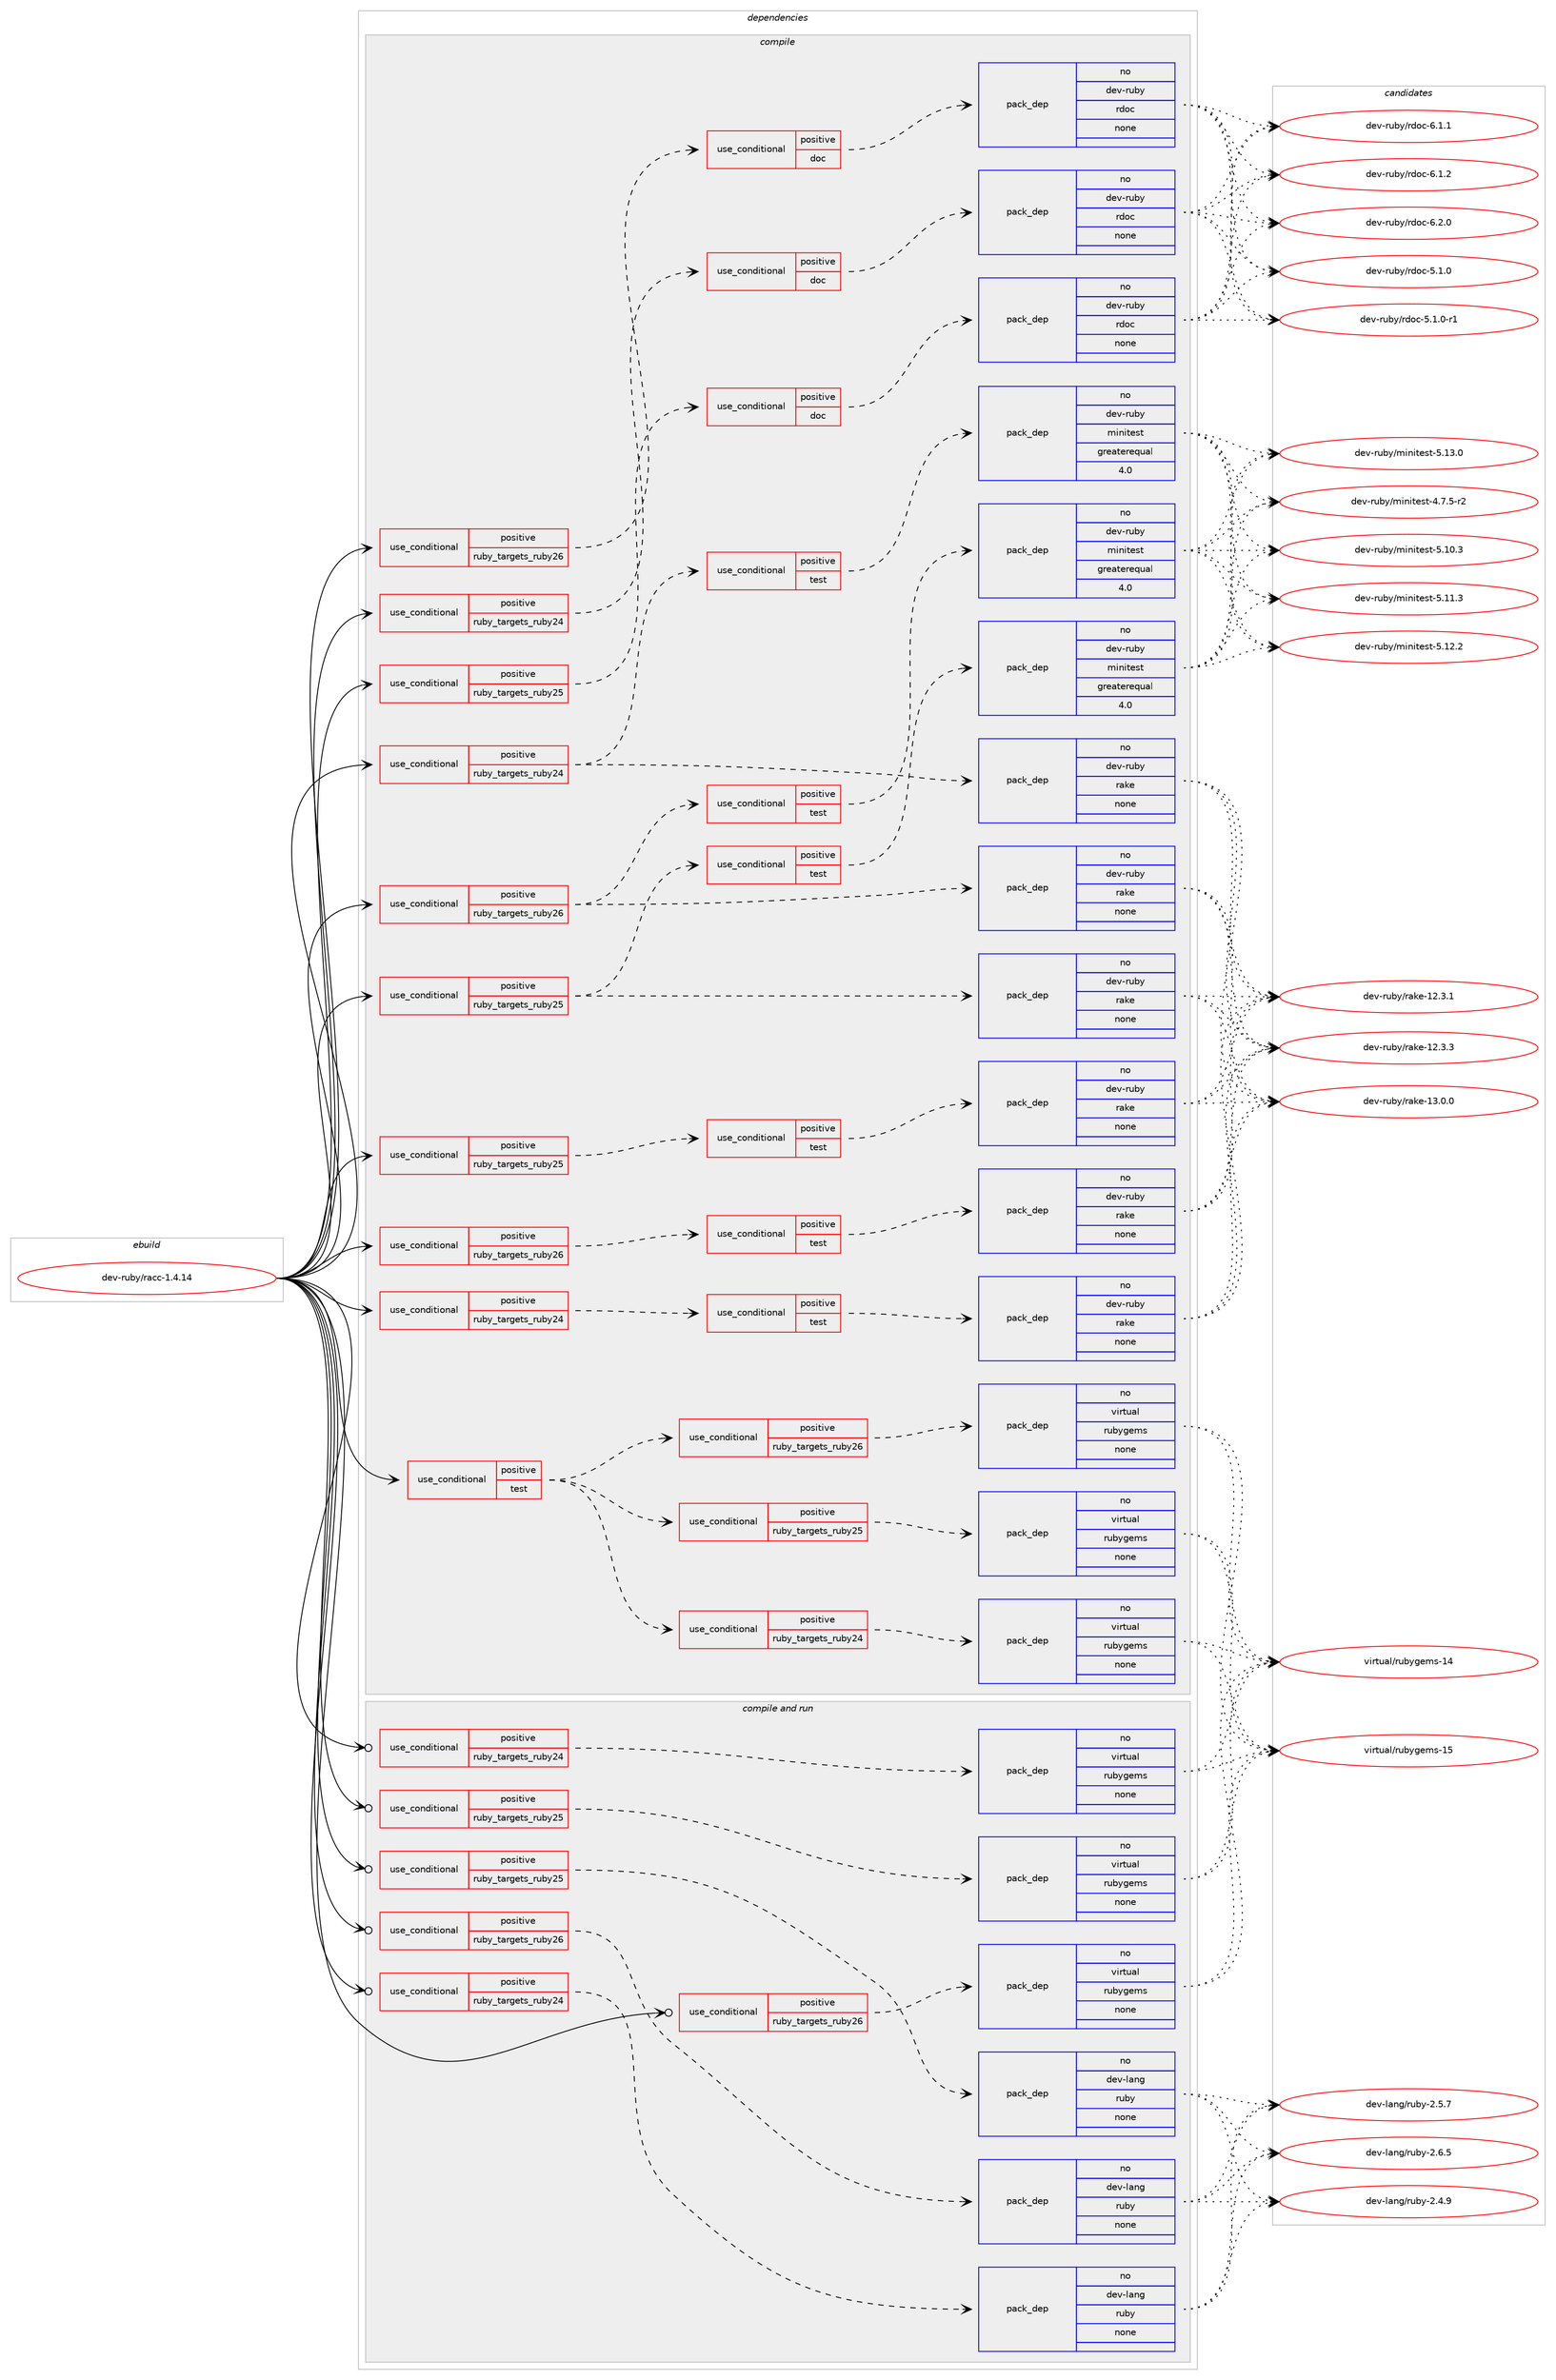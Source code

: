 digraph prolog {

# *************
# Graph options
# *************

newrank=true;
concentrate=true;
compound=true;
graph [rankdir=LR,fontname=Helvetica,fontsize=10,ranksep=1.5];#, ranksep=2.5, nodesep=0.2];
edge  [arrowhead=vee];
node  [fontname=Helvetica,fontsize=10];

# **********
# The ebuild
# **********

subgraph cluster_leftcol {
color=gray;
rank=same;
label=<<i>ebuild</i>>;
id [label="dev-ruby/racc-1.4.14", color=red, width=4, href="../dev-ruby/racc-1.4.14.svg"];
}

# ****************
# The dependencies
# ****************

subgraph cluster_midcol {
color=gray;
label=<<i>dependencies</i>>;
subgraph cluster_compile {
fillcolor="#eeeeee";
style=filled;
label=<<i>compile</i>>;
subgraph cond171132 {
dependency702061 [label=<<TABLE BORDER="0" CELLBORDER="1" CELLSPACING="0" CELLPADDING="4"><TR><TD ROWSPAN="3" CELLPADDING="10">use_conditional</TD></TR><TR><TD>positive</TD></TR><TR><TD>ruby_targets_ruby24</TD></TR></TABLE>>, shape=none, color=red];
subgraph cond171133 {
dependency702062 [label=<<TABLE BORDER="0" CELLBORDER="1" CELLSPACING="0" CELLPADDING="4"><TR><TD ROWSPAN="3" CELLPADDING="10">use_conditional</TD></TR><TR><TD>positive</TD></TR><TR><TD>doc</TD></TR></TABLE>>, shape=none, color=red];
subgraph pack518899 {
dependency702063 [label=<<TABLE BORDER="0" CELLBORDER="1" CELLSPACING="0" CELLPADDING="4" WIDTH="220"><TR><TD ROWSPAN="6" CELLPADDING="30">pack_dep</TD></TR><TR><TD WIDTH="110">no</TD></TR><TR><TD>dev-ruby</TD></TR><TR><TD>rdoc</TD></TR><TR><TD>none</TD></TR><TR><TD></TD></TR></TABLE>>, shape=none, color=blue];
}
dependency702062:e -> dependency702063:w [weight=20,style="dashed",arrowhead="vee"];
}
dependency702061:e -> dependency702062:w [weight=20,style="dashed",arrowhead="vee"];
}
id:e -> dependency702061:w [weight=20,style="solid",arrowhead="vee"];
subgraph cond171134 {
dependency702064 [label=<<TABLE BORDER="0" CELLBORDER="1" CELLSPACING="0" CELLPADDING="4"><TR><TD ROWSPAN="3" CELLPADDING="10">use_conditional</TD></TR><TR><TD>positive</TD></TR><TR><TD>ruby_targets_ruby24</TD></TR></TABLE>>, shape=none, color=red];
subgraph cond171135 {
dependency702065 [label=<<TABLE BORDER="0" CELLBORDER="1" CELLSPACING="0" CELLPADDING="4"><TR><TD ROWSPAN="3" CELLPADDING="10">use_conditional</TD></TR><TR><TD>positive</TD></TR><TR><TD>test</TD></TR></TABLE>>, shape=none, color=red];
subgraph pack518900 {
dependency702066 [label=<<TABLE BORDER="0" CELLBORDER="1" CELLSPACING="0" CELLPADDING="4" WIDTH="220"><TR><TD ROWSPAN="6" CELLPADDING="30">pack_dep</TD></TR><TR><TD WIDTH="110">no</TD></TR><TR><TD>dev-ruby</TD></TR><TR><TD>rake</TD></TR><TR><TD>none</TD></TR><TR><TD></TD></TR></TABLE>>, shape=none, color=blue];
}
dependency702065:e -> dependency702066:w [weight=20,style="dashed",arrowhead="vee"];
}
dependency702064:e -> dependency702065:w [weight=20,style="dashed",arrowhead="vee"];
}
id:e -> dependency702064:w [weight=20,style="solid",arrowhead="vee"];
subgraph cond171136 {
dependency702067 [label=<<TABLE BORDER="0" CELLBORDER="1" CELLSPACING="0" CELLPADDING="4"><TR><TD ROWSPAN="3" CELLPADDING="10">use_conditional</TD></TR><TR><TD>positive</TD></TR><TR><TD>ruby_targets_ruby24</TD></TR></TABLE>>, shape=none, color=red];
subgraph pack518901 {
dependency702068 [label=<<TABLE BORDER="0" CELLBORDER="1" CELLSPACING="0" CELLPADDING="4" WIDTH="220"><TR><TD ROWSPAN="6" CELLPADDING="30">pack_dep</TD></TR><TR><TD WIDTH="110">no</TD></TR><TR><TD>dev-ruby</TD></TR><TR><TD>rake</TD></TR><TR><TD>none</TD></TR><TR><TD></TD></TR></TABLE>>, shape=none, color=blue];
}
dependency702067:e -> dependency702068:w [weight=20,style="dashed",arrowhead="vee"];
subgraph cond171137 {
dependency702069 [label=<<TABLE BORDER="0" CELLBORDER="1" CELLSPACING="0" CELLPADDING="4"><TR><TD ROWSPAN="3" CELLPADDING="10">use_conditional</TD></TR><TR><TD>positive</TD></TR><TR><TD>test</TD></TR></TABLE>>, shape=none, color=red];
subgraph pack518902 {
dependency702070 [label=<<TABLE BORDER="0" CELLBORDER="1" CELLSPACING="0" CELLPADDING="4" WIDTH="220"><TR><TD ROWSPAN="6" CELLPADDING="30">pack_dep</TD></TR><TR><TD WIDTH="110">no</TD></TR><TR><TD>dev-ruby</TD></TR><TR><TD>minitest</TD></TR><TR><TD>greaterequal</TD></TR><TR><TD>4.0</TD></TR></TABLE>>, shape=none, color=blue];
}
dependency702069:e -> dependency702070:w [weight=20,style="dashed",arrowhead="vee"];
}
dependency702067:e -> dependency702069:w [weight=20,style="dashed",arrowhead="vee"];
}
id:e -> dependency702067:w [weight=20,style="solid",arrowhead="vee"];
subgraph cond171138 {
dependency702071 [label=<<TABLE BORDER="0" CELLBORDER="1" CELLSPACING="0" CELLPADDING="4"><TR><TD ROWSPAN="3" CELLPADDING="10">use_conditional</TD></TR><TR><TD>positive</TD></TR><TR><TD>ruby_targets_ruby25</TD></TR></TABLE>>, shape=none, color=red];
subgraph cond171139 {
dependency702072 [label=<<TABLE BORDER="0" CELLBORDER="1" CELLSPACING="0" CELLPADDING="4"><TR><TD ROWSPAN="3" CELLPADDING="10">use_conditional</TD></TR><TR><TD>positive</TD></TR><TR><TD>doc</TD></TR></TABLE>>, shape=none, color=red];
subgraph pack518903 {
dependency702073 [label=<<TABLE BORDER="0" CELLBORDER="1" CELLSPACING="0" CELLPADDING="4" WIDTH="220"><TR><TD ROWSPAN="6" CELLPADDING="30">pack_dep</TD></TR><TR><TD WIDTH="110">no</TD></TR><TR><TD>dev-ruby</TD></TR><TR><TD>rdoc</TD></TR><TR><TD>none</TD></TR><TR><TD></TD></TR></TABLE>>, shape=none, color=blue];
}
dependency702072:e -> dependency702073:w [weight=20,style="dashed",arrowhead="vee"];
}
dependency702071:e -> dependency702072:w [weight=20,style="dashed",arrowhead="vee"];
}
id:e -> dependency702071:w [weight=20,style="solid",arrowhead="vee"];
subgraph cond171140 {
dependency702074 [label=<<TABLE BORDER="0" CELLBORDER="1" CELLSPACING="0" CELLPADDING="4"><TR><TD ROWSPAN="3" CELLPADDING="10">use_conditional</TD></TR><TR><TD>positive</TD></TR><TR><TD>ruby_targets_ruby25</TD></TR></TABLE>>, shape=none, color=red];
subgraph cond171141 {
dependency702075 [label=<<TABLE BORDER="0" CELLBORDER="1" CELLSPACING="0" CELLPADDING="4"><TR><TD ROWSPAN="3" CELLPADDING="10">use_conditional</TD></TR><TR><TD>positive</TD></TR><TR><TD>test</TD></TR></TABLE>>, shape=none, color=red];
subgraph pack518904 {
dependency702076 [label=<<TABLE BORDER="0" CELLBORDER="1" CELLSPACING="0" CELLPADDING="4" WIDTH="220"><TR><TD ROWSPAN="6" CELLPADDING="30">pack_dep</TD></TR><TR><TD WIDTH="110">no</TD></TR><TR><TD>dev-ruby</TD></TR><TR><TD>rake</TD></TR><TR><TD>none</TD></TR><TR><TD></TD></TR></TABLE>>, shape=none, color=blue];
}
dependency702075:e -> dependency702076:w [weight=20,style="dashed",arrowhead="vee"];
}
dependency702074:e -> dependency702075:w [weight=20,style="dashed",arrowhead="vee"];
}
id:e -> dependency702074:w [weight=20,style="solid",arrowhead="vee"];
subgraph cond171142 {
dependency702077 [label=<<TABLE BORDER="0" CELLBORDER="1" CELLSPACING="0" CELLPADDING="4"><TR><TD ROWSPAN="3" CELLPADDING="10">use_conditional</TD></TR><TR><TD>positive</TD></TR><TR><TD>ruby_targets_ruby25</TD></TR></TABLE>>, shape=none, color=red];
subgraph pack518905 {
dependency702078 [label=<<TABLE BORDER="0" CELLBORDER="1" CELLSPACING="0" CELLPADDING="4" WIDTH="220"><TR><TD ROWSPAN="6" CELLPADDING="30">pack_dep</TD></TR><TR><TD WIDTH="110">no</TD></TR><TR><TD>dev-ruby</TD></TR><TR><TD>rake</TD></TR><TR><TD>none</TD></TR><TR><TD></TD></TR></TABLE>>, shape=none, color=blue];
}
dependency702077:e -> dependency702078:w [weight=20,style="dashed",arrowhead="vee"];
subgraph cond171143 {
dependency702079 [label=<<TABLE BORDER="0" CELLBORDER="1" CELLSPACING="0" CELLPADDING="4"><TR><TD ROWSPAN="3" CELLPADDING="10">use_conditional</TD></TR><TR><TD>positive</TD></TR><TR><TD>test</TD></TR></TABLE>>, shape=none, color=red];
subgraph pack518906 {
dependency702080 [label=<<TABLE BORDER="0" CELLBORDER="1" CELLSPACING="0" CELLPADDING="4" WIDTH="220"><TR><TD ROWSPAN="6" CELLPADDING="30">pack_dep</TD></TR><TR><TD WIDTH="110">no</TD></TR><TR><TD>dev-ruby</TD></TR><TR><TD>minitest</TD></TR><TR><TD>greaterequal</TD></TR><TR><TD>4.0</TD></TR></TABLE>>, shape=none, color=blue];
}
dependency702079:e -> dependency702080:w [weight=20,style="dashed",arrowhead="vee"];
}
dependency702077:e -> dependency702079:w [weight=20,style="dashed",arrowhead="vee"];
}
id:e -> dependency702077:w [weight=20,style="solid",arrowhead="vee"];
subgraph cond171144 {
dependency702081 [label=<<TABLE BORDER="0" CELLBORDER="1" CELLSPACING="0" CELLPADDING="4"><TR><TD ROWSPAN="3" CELLPADDING="10">use_conditional</TD></TR><TR><TD>positive</TD></TR><TR><TD>ruby_targets_ruby26</TD></TR></TABLE>>, shape=none, color=red];
subgraph cond171145 {
dependency702082 [label=<<TABLE BORDER="0" CELLBORDER="1" CELLSPACING="0" CELLPADDING="4"><TR><TD ROWSPAN="3" CELLPADDING="10">use_conditional</TD></TR><TR><TD>positive</TD></TR><TR><TD>doc</TD></TR></TABLE>>, shape=none, color=red];
subgraph pack518907 {
dependency702083 [label=<<TABLE BORDER="0" CELLBORDER="1" CELLSPACING="0" CELLPADDING="4" WIDTH="220"><TR><TD ROWSPAN="6" CELLPADDING="30">pack_dep</TD></TR><TR><TD WIDTH="110">no</TD></TR><TR><TD>dev-ruby</TD></TR><TR><TD>rdoc</TD></TR><TR><TD>none</TD></TR><TR><TD></TD></TR></TABLE>>, shape=none, color=blue];
}
dependency702082:e -> dependency702083:w [weight=20,style="dashed",arrowhead="vee"];
}
dependency702081:e -> dependency702082:w [weight=20,style="dashed",arrowhead="vee"];
}
id:e -> dependency702081:w [weight=20,style="solid",arrowhead="vee"];
subgraph cond171146 {
dependency702084 [label=<<TABLE BORDER="0" CELLBORDER="1" CELLSPACING="0" CELLPADDING="4"><TR><TD ROWSPAN="3" CELLPADDING="10">use_conditional</TD></TR><TR><TD>positive</TD></TR><TR><TD>ruby_targets_ruby26</TD></TR></TABLE>>, shape=none, color=red];
subgraph cond171147 {
dependency702085 [label=<<TABLE BORDER="0" CELLBORDER="1" CELLSPACING="0" CELLPADDING="4"><TR><TD ROWSPAN="3" CELLPADDING="10">use_conditional</TD></TR><TR><TD>positive</TD></TR><TR><TD>test</TD></TR></TABLE>>, shape=none, color=red];
subgraph pack518908 {
dependency702086 [label=<<TABLE BORDER="0" CELLBORDER="1" CELLSPACING="0" CELLPADDING="4" WIDTH="220"><TR><TD ROWSPAN="6" CELLPADDING="30">pack_dep</TD></TR><TR><TD WIDTH="110">no</TD></TR><TR><TD>dev-ruby</TD></TR><TR><TD>rake</TD></TR><TR><TD>none</TD></TR><TR><TD></TD></TR></TABLE>>, shape=none, color=blue];
}
dependency702085:e -> dependency702086:w [weight=20,style="dashed",arrowhead="vee"];
}
dependency702084:e -> dependency702085:w [weight=20,style="dashed",arrowhead="vee"];
}
id:e -> dependency702084:w [weight=20,style="solid",arrowhead="vee"];
subgraph cond171148 {
dependency702087 [label=<<TABLE BORDER="0" CELLBORDER="1" CELLSPACING="0" CELLPADDING="4"><TR><TD ROWSPAN="3" CELLPADDING="10">use_conditional</TD></TR><TR><TD>positive</TD></TR><TR><TD>ruby_targets_ruby26</TD></TR></TABLE>>, shape=none, color=red];
subgraph pack518909 {
dependency702088 [label=<<TABLE BORDER="0" CELLBORDER="1" CELLSPACING="0" CELLPADDING="4" WIDTH="220"><TR><TD ROWSPAN="6" CELLPADDING="30">pack_dep</TD></TR><TR><TD WIDTH="110">no</TD></TR><TR><TD>dev-ruby</TD></TR><TR><TD>rake</TD></TR><TR><TD>none</TD></TR><TR><TD></TD></TR></TABLE>>, shape=none, color=blue];
}
dependency702087:e -> dependency702088:w [weight=20,style="dashed",arrowhead="vee"];
subgraph cond171149 {
dependency702089 [label=<<TABLE BORDER="0" CELLBORDER="1" CELLSPACING="0" CELLPADDING="4"><TR><TD ROWSPAN="3" CELLPADDING="10">use_conditional</TD></TR><TR><TD>positive</TD></TR><TR><TD>test</TD></TR></TABLE>>, shape=none, color=red];
subgraph pack518910 {
dependency702090 [label=<<TABLE BORDER="0" CELLBORDER="1" CELLSPACING="0" CELLPADDING="4" WIDTH="220"><TR><TD ROWSPAN="6" CELLPADDING="30">pack_dep</TD></TR><TR><TD WIDTH="110">no</TD></TR><TR><TD>dev-ruby</TD></TR><TR><TD>minitest</TD></TR><TR><TD>greaterequal</TD></TR><TR><TD>4.0</TD></TR></TABLE>>, shape=none, color=blue];
}
dependency702089:e -> dependency702090:w [weight=20,style="dashed",arrowhead="vee"];
}
dependency702087:e -> dependency702089:w [weight=20,style="dashed",arrowhead="vee"];
}
id:e -> dependency702087:w [weight=20,style="solid",arrowhead="vee"];
subgraph cond171150 {
dependency702091 [label=<<TABLE BORDER="0" CELLBORDER="1" CELLSPACING="0" CELLPADDING="4"><TR><TD ROWSPAN="3" CELLPADDING="10">use_conditional</TD></TR><TR><TD>positive</TD></TR><TR><TD>test</TD></TR></TABLE>>, shape=none, color=red];
subgraph cond171151 {
dependency702092 [label=<<TABLE BORDER="0" CELLBORDER="1" CELLSPACING="0" CELLPADDING="4"><TR><TD ROWSPAN="3" CELLPADDING="10">use_conditional</TD></TR><TR><TD>positive</TD></TR><TR><TD>ruby_targets_ruby24</TD></TR></TABLE>>, shape=none, color=red];
subgraph pack518911 {
dependency702093 [label=<<TABLE BORDER="0" CELLBORDER="1" CELLSPACING="0" CELLPADDING="4" WIDTH="220"><TR><TD ROWSPAN="6" CELLPADDING="30">pack_dep</TD></TR><TR><TD WIDTH="110">no</TD></TR><TR><TD>virtual</TD></TR><TR><TD>rubygems</TD></TR><TR><TD>none</TD></TR><TR><TD></TD></TR></TABLE>>, shape=none, color=blue];
}
dependency702092:e -> dependency702093:w [weight=20,style="dashed",arrowhead="vee"];
}
dependency702091:e -> dependency702092:w [weight=20,style="dashed",arrowhead="vee"];
subgraph cond171152 {
dependency702094 [label=<<TABLE BORDER="0" CELLBORDER="1" CELLSPACING="0" CELLPADDING="4"><TR><TD ROWSPAN="3" CELLPADDING="10">use_conditional</TD></TR><TR><TD>positive</TD></TR><TR><TD>ruby_targets_ruby25</TD></TR></TABLE>>, shape=none, color=red];
subgraph pack518912 {
dependency702095 [label=<<TABLE BORDER="0" CELLBORDER="1" CELLSPACING="0" CELLPADDING="4" WIDTH="220"><TR><TD ROWSPAN="6" CELLPADDING="30">pack_dep</TD></TR><TR><TD WIDTH="110">no</TD></TR><TR><TD>virtual</TD></TR><TR><TD>rubygems</TD></TR><TR><TD>none</TD></TR><TR><TD></TD></TR></TABLE>>, shape=none, color=blue];
}
dependency702094:e -> dependency702095:w [weight=20,style="dashed",arrowhead="vee"];
}
dependency702091:e -> dependency702094:w [weight=20,style="dashed",arrowhead="vee"];
subgraph cond171153 {
dependency702096 [label=<<TABLE BORDER="0" CELLBORDER="1" CELLSPACING="0" CELLPADDING="4"><TR><TD ROWSPAN="3" CELLPADDING="10">use_conditional</TD></TR><TR><TD>positive</TD></TR><TR><TD>ruby_targets_ruby26</TD></TR></TABLE>>, shape=none, color=red];
subgraph pack518913 {
dependency702097 [label=<<TABLE BORDER="0" CELLBORDER="1" CELLSPACING="0" CELLPADDING="4" WIDTH="220"><TR><TD ROWSPAN="6" CELLPADDING="30">pack_dep</TD></TR><TR><TD WIDTH="110">no</TD></TR><TR><TD>virtual</TD></TR><TR><TD>rubygems</TD></TR><TR><TD>none</TD></TR><TR><TD></TD></TR></TABLE>>, shape=none, color=blue];
}
dependency702096:e -> dependency702097:w [weight=20,style="dashed",arrowhead="vee"];
}
dependency702091:e -> dependency702096:w [weight=20,style="dashed",arrowhead="vee"];
}
id:e -> dependency702091:w [weight=20,style="solid",arrowhead="vee"];
}
subgraph cluster_compileandrun {
fillcolor="#eeeeee";
style=filled;
label=<<i>compile and run</i>>;
subgraph cond171154 {
dependency702098 [label=<<TABLE BORDER="0" CELLBORDER="1" CELLSPACING="0" CELLPADDING="4"><TR><TD ROWSPAN="3" CELLPADDING="10">use_conditional</TD></TR><TR><TD>positive</TD></TR><TR><TD>ruby_targets_ruby24</TD></TR></TABLE>>, shape=none, color=red];
subgraph pack518914 {
dependency702099 [label=<<TABLE BORDER="0" CELLBORDER="1" CELLSPACING="0" CELLPADDING="4" WIDTH="220"><TR><TD ROWSPAN="6" CELLPADDING="30">pack_dep</TD></TR><TR><TD WIDTH="110">no</TD></TR><TR><TD>dev-lang</TD></TR><TR><TD>ruby</TD></TR><TR><TD>none</TD></TR><TR><TD></TD></TR></TABLE>>, shape=none, color=blue];
}
dependency702098:e -> dependency702099:w [weight=20,style="dashed",arrowhead="vee"];
}
id:e -> dependency702098:w [weight=20,style="solid",arrowhead="odotvee"];
subgraph cond171155 {
dependency702100 [label=<<TABLE BORDER="0" CELLBORDER="1" CELLSPACING="0" CELLPADDING="4"><TR><TD ROWSPAN="3" CELLPADDING="10">use_conditional</TD></TR><TR><TD>positive</TD></TR><TR><TD>ruby_targets_ruby24</TD></TR></TABLE>>, shape=none, color=red];
subgraph pack518915 {
dependency702101 [label=<<TABLE BORDER="0" CELLBORDER="1" CELLSPACING="0" CELLPADDING="4" WIDTH="220"><TR><TD ROWSPAN="6" CELLPADDING="30">pack_dep</TD></TR><TR><TD WIDTH="110">no</TD></TR><TR><TD>virtual</TD></TR><TR><TD>rubygems</TD></TR><TR><TD>none</TD></TR><TR><TD></TD></TR></TABLE>>, shape=none, color=blue];
}
dependency702100:e -> dependency702101:w [weight=20,style="dashed",arrowhead="vee"];
}
id:e -> dependency702100:w [weight=20,style="solid",arrowhead="odotvee"];
subgraph cond171156 {
dependency702102 [label=<<TABLE BORDER="0" CELLBORDER="1" CELLSPACING="0" CELLPADDING="4"><TR><TD ROWSPAN="3" CELLPADDING="10">use_conditional</TD></TR><TR><TD>positive</TD></TR><TR><TD>ruby_targets_ruby25</TD></TR></TABLE>>, shape=none, color=red];
subgraph pack518916 {
dependency702103 [label=<<TABLE BORDER="0" CELLBORDER="1" CELLSPACING="0" CELLPADDING="4" WIDTH="220"><TR><TD ROWSPAN="6" CELLPADDING="30">pack_dep</TD></TR><TR><TD WIDTH="110">no</TD></TR><TR><TD>dev-lang</TD></TR><TR><TD>ruby</TD></TR><TR><TD>none</TD></TR><TR><TD></TD></TR></TABLE>>, shape=none, color=blue];
}
dependency702102:e -> dependency702103:w [weight=20,style="dashed",arrowhead="vee"];
}
id:e -> dependency702102:w [weight=20,style="solid",arrowhead="odotvee"];
subgraph cond171157 {
dependency702104 [label=<<TABLE BORDER="0" CELLBORDER="1" CELLSPACING="0" CELLPADDING="4"><TR><TD ROWSPAN="3" CELLPADDING="10">use_conditional</TD></TR><TR><TD>positive</TD></TR><TR><TD>ruby_targets_ruby25</TD></TR></TABLE>>, shape=none, color=red];
subgraph pack518917 {
dependency702105 [label=<<TABLE BORDER="0" CELLBORDER="1" CELLSPACING="0" CELLPADDING="4" WIDTH="220"><TR><TD ROWSPAN="6" CELLPADDING="30">pack_dep</TD></TR><TR><TD WIDTH="110">no</TD></TR><TR><TD>virtual</TD></TR><TR><TD>rubygems</TD></TR><TR><TD>none</TD></TR><TR><TD></TD></TR></TABLE>>, shape=none, color=blue];
}
dependency702104:e -> dependency702105:w [weight=20,style="dashed",arrowhead="vee"];
}
id:e -> dependency702104:w [weight=20,style="solid",arrowhead="odotvee"];
subgraph cond171158 {
dependency702106 [label=<<TABLE BORDER="0" CELLBORDER="1" CELLSPACING="0" CELLPADDING="4"><TR><TD ROWSPAN="3" CELLPADDING="10">use_conditional</TD></TR><TR><TD>positive</TD></TR><TR><TD>ruby_targets_ruby26</TD></TR></TABLE>>, shape=none, color=red];
subgraph pack518918 {
dependency702107 [label=<<TABLE BORDER="0" CELLBORDER="1" CELLSPACING="0" CELLPADDING="4" WIDTH="220"><TR><TD ROWSPAN="6" CELLPADDING="30">pack_dep</TD></TR><TR><TD WIDTH="110">no</TD></TR><TR><TD>dev-lang</TD></TR><TR><TD>ruby</TD></TR><TR><TD>none</TD></TR><TR><TD></TD></TR></TABLE>>, shape=none, color=blue];
}
dependency702106:e -> dependency702107:w [weight=20,style="dashed",arrowhead="vee"];
}
id:e -> dependency702106:w [weight=20,style="solid",arrowhead="odotvee"];
subgraph cond171159 {
dependency702108 [label=<<TABLE BORDER="0" CELLBORDER="1" CELLSPACING="0" CELLPADDING="4"><TR><TD ROWSPAN="3" CELLPADDING="10">use_conditional</TD></TR><TR><TD>positive</TD></TR><TR><TD>ruby_targets_ruby26</TD></TR></TABLE>>, shape=none, color=red];
subgraph pack518919 {
dependency702109 [label=<<TABLE BORDER="0" CELLBORDER="1" CELLSPACING="0" CELLPADDING="4" WIDTH="220"><TR><TD ROWSPAN="6" CELLPADDING="30">pack_dep</TD></TR><TR><TD WIDTH="110">no</TD></TR><TR><TD>virtual</TD></TR><TR><TD>rubygems</TD></TR><TR><TD>none</TD></TR><TR><TD></TD></TR></TABLE>>, shape=none, color=blue];
}
dependency702108:e -> dependency702109:w [weight=20,style="dashed",arrowhead="vee"];
}
id:e -> dependency702108:w [weight=20,style="solid",arrowhead="odotvee"];
}
subgraph cluster_run {
fillcolor="#eeeeee";
style=filled;
label=<<i>run</i>>;
}
}

# **************
# The candidates
# **************

subgraph cluster_choices {
rank=same;
color=gray;
label=<<i>candidates</i>>;

subgraph choice518899 {
color=black;
nodesep=1;
choice10010111845114117981214711410011199455346494648 [label="dev-ruby/rdoc-5.1.0", color=red, width=4,href="../dev-ruby/rdoc-5.1.0.svg"];
choice100101118451141179812147114100111994553464946484511449 [label="dev-ruby/rdoc-5.1.0-r1", color=red, width=4,href="../dev-ruby/rdoc-5.1.0-r1.svg"];
choice10010111845114117981214711410011199455446494649 [label="dev-ruby/rdoc-6.1.1", color=red, width=4,href="../dev-ruby/rdoc-6.1.1.svg"];
choice10010111845114117981214711410011199455446494650 [label="dev-ruby/rdoc-6.1.2", color=red, width=4,href="../dev-ruby/rdoc-6.1.2.svg"];
choice10010111845114117981214711410011199455446504648 [label="dev-ruby/rdoc-6.2.0", color=red, width=4,href="../dev-ruby/rdoc-6.2.0.svg"];
dependency702063:e -> choice10010111845114117981214711410011199455346494648:w [style=dotted,weight="100"];
dependency702063:e -> choice100101118451141179812147114100111994553464946484511449:w [style=dotted,weight="100"];
dependency702063:e -> choice10010111845114117981214711410011199455446494649:w [style=dotted,weight="100"];
dependency702063:e -> choice10010111845114117981214711410011199455446494650:w [style=dotted,weight="100"];
dependency702063:e -> choice10010111845114117981214711410011199455446504648:w [style=dotted,weight="100"];
}
subgraph choice518900 {
color=black;
nodesep=1;
choice1001011184511411798121471149710710145495046514649 [label="dev-ruby/rake-12.3.1", color=red, width=4,href="../dev-ruby/rake-12.3.1.svg"];
choice1001011184511411798121471149710710145495046514651 [label="dev-ruby/rake-12.3.3", color=red, width=4,href="../dev-ruby/rake-12.3.3.svg"];
choice1001011184511411798121471149710710145495146484648 [label="dev-ruby/rake-13.0.0", color=red, width=4,href="../dev-ruby/rake-13.0.0.svg"];
dependency702066:e -> choice1001011184511411798121471149710710145495046514649:w [style=dotted,weight="100"];
dependency702066:e -> choice1001011184511411798121471149710710145495046514651:w [style=dotted,weight="100"];
dependency702066:e -> choice1001011184511411798121471149710710145495146484648:w [style=dotted,weight="100"];
}
subgraph choice518901 {
color=black;
nodesep=1;
choice1001011184511411798121471149710710145495046514649 [label="dev-ruby/rake-12.3.1", color=red, width=4,href="../dev-ruby/rake-12.3.1.svg"];
choice1001011184511411798121471149710710145495046514651 [label="dev-ruby/rake-12.3.3", color=red, width=4,href="../dev-ruby/rake-12.3.3.svg"];
choice1001011184511411798121471149710710145495146484648 [label="dev-ruby/rake-13.0.0", color=red, width=4,href="../dev-ruby/rake-13.0.0.svg"];
dependency702068:e -> choice1001011184511411798121471149710710145495046514649:w [style=dotted,weight="100"];
dependency702068:e -> choice1001011184511411798121471149710710145495046514651:w [style=dotted,weight="100"];
dependency702068:e -> choice1001011184511411798121471149710710145495146484648:w [style=dotted,weight="100"];
}
subgraph choice518902 {
color=black;
nodesep=1;
choice1001011184511411798121471091051101051161011151164552465546534511450 [label="dev-ruby/minitest-4.7.5-r2", color=red, width=4,href="../dev-ruby/minitest-4.7.5-r2.svg"];
choice10010111845114117981214710910511010511610111511645534649484651 [label="dev-ruby/minitest-5.10.3", color=red, width=4,href="../dev-ruby/minitest-5.10.3.svg"];
choice10010111845114117981214710910511010511610111511645534649494651 [label="dev-ruby/minitest-5.11.3", color=red, width=4,href="../dev-ruby/minitest-5.11.3.svg"];
choice10010111845114117981214710910511010511610111511645534649504650 [label="dev-ruby/minitest-5.12.2", color=red, width=4,href="../dev-ruby/minitest-5.12.2.svg"];
choice10010111845114117981214710910511010511610111511645534649514648 [label="dev-ruby/minitest-5.13.0", color=red, width=4,href="../dev-ruby/minitest-5.13.0.svg"];
dependency702070:e -> choice1001011184511411798121471091051101051161011151164552465546534511450:w [style=dotted,weight="100"];
dependency702070:e -> choice10010111845114117981214710910511010511610111511645534649484651:w [style=dotted,weight="100"];
dependency702070:e -> choice10010111845114117981214710910511010511610111511645534649494651:w [style=dotted,weight="100"];
dependency702070:e -> choice10010111845114117981214710910511010511610111511645534649504650:w [style=dotted,weight="100"];
dependency702070:e -> choice10010111845114117981214710910511010511610111511645534649514648:w [style=dotted,weight="100"];
}
subgraph choice518903 {
color=black;
nodesep=1;
choice10010111845114117981214711410011199455346494648 [label="dev-ruby/rdoc-5.1.0", color=red, width=4,href="../dev-ruby/rdoc-5.1.0.svg"];
choice100101118451141179812147114100111994553464946484511449 [label="dev-ruby/rdoc-5.1.0-r1", color=red, width=4,href="../dev-ruby/rdoc-5.1.0-r1.svg"];
choice10010111845114117981214711410011199455446494649 [label="dev-ruby/rdoc-6.1.1", color=red, width=4,href="../dev-ruby/rdoc-6.1.1.svg"];
choice10010111845114117981214711410011199455446494650 [label="dev-ruby/rdoc-6.1.2", color=red, width=4,href="../dev-ruby/rdoc-6.1.2.svg"];
choice10010111845114117981214711410011199455446504648 [label="dev-ruby/rdoc-6.2.0", color=red, width=4,href="../dev-ruby/rdoc-6.2.0.svg"];
dependency702073:e -> choice10010111845114117981214711410011199455346494648:w [style=dotted,weight="100"];
dependency702073:e -> choice100101118451141179812147114100111994553464946484511449:w [style=dotted,weight="100"];
dependency702073:e -> choice10010111845114117981214711410011199455446494649:w [style=dotted,weight="100"];
dependency702073:e -> choice10010111845114117981214711410011199455446494650:w [style=dotted,weight="100"];
dependency702073:e -> choice10010111845114117981214711410011199455446504648:w [style=dotted,weight="100"];
}
subgraph choice518904 {
color=black;
nodesep=1;
choice1001011184511411798121471149710710145495046514649 [label="dev-ruby/rake-12.3.1", color=red, width=4,href="../dev-ruby/rake-12.3.1.svg"];
choice1001011184511411798121471149710710145495046514651 [label="dev-ruby/rake-12.3.3", color=red, width=4,href="../dev-ruby/rake-12.3.3.svg"];
choice1001011184511411798121471149710710145495146484648 [label="dev-ruby/rake-13.0.0", color=red, width=4,href="../dev-ruby/rake-13.0.0.svg"];
dependency702076:e -> choice1001011184511411798121471149710710145495046514649:w [style=dotted,weight="100"];
dependency702076:e -> choice1001011184511411798121471149710710145495046514651:w [style=dotted,weight="100"];
dependency702076:e -> choice1001011184511411798121471149710710145495146484648:w [style=dotted,weight="100"];
}
subgraph choice518905 {
color=black;
nodesep=1;
choice1001011184511411798121471149710710145495046514649 [label="dev-ruby/rake-12.3.1", color=red, width=4,href="../dev-ruby/rake-12.3.1.svg"];
choice1001011184511411798121471149710710145495046514651 [label="dev-ruby/rake-12.3.3", color=red, width=4,href="../dev-ruby/rake-12.3.3.svg"];
choice1001011184511411798121471149710710145495146484648 [label="dev-ruby/rake-13.0.0", color=red, width=4,href="../dev-ruby/rake-13.0.0.svg"];
dependency702078:e -> choice1001011184511411798121471149710710145495046514649:w [style=dotted,weight="100"];
dependency702078:e -> choice1001011184511411798121471149710710145495046514651:w [style=dotted,weight="100"];
dependency702078:e -> choice1001011184511411798121471149710710145495146484648:w [style=dotted,weight="100"];
}
subgraph choice518906 {
color=black;
nodesep=1;
choice1001011184511411798121471091051101051161011151164552465546534511450 [label="dev-ruby/minitest-4.7.5-r2", color=red, width=4,href="../dev-ruby/minitest-4.7.5-r2.svg"];
choice10010111845114117981214710910511010511610111511645534649484651 [label="dev-ruby/minitest-5.10.3", color=red, width=4,href="../dev-ruby/minitest-5.10.3.svg"];
choice10010111845114117981214710910511010511610111511645534649494651 [label="dev-ruby/minitest-5.11.3", color=red, width=4,href="../dev-ruby/minitest-5.11.3.svg"];
choice10010111845114117981214710910511010511610111511645534649504650 [label="dev-ruby/minitest-5.12.2", color=red, width=4,href="../dev-ruby/minitest-5.12.2.svg"];
choice10010111845114117981214710910511010511610111511645534649514648 [label="dev-ruby/minitest-5.13.0", color=red, width=4,href="../dev-ruby/minitest-5.13.0.svg"];
dependency702080:e -> choice1001011184511411798121471091051101051161011151164552465546534511450:w [style=dotted,weight="100"];
dependency702080:e -> choice10010111845114117981214710910511010511610111511645534649484651:w [style=dotted,weight="100"];
dependency702080:e -> choice10010111845114117981214710910511010511610111511645534649494651:w [style=dotted,weight="100"];
dependency702080:e -> choice10010111845114117981214710910511010511610111511645534649504650:w [style=dotted,weight="100"];
dependency702080:e -> choice10010111845114117981214710910511010511610111511645534649514648:w [style=dotted,weight="100"];
}
subgraph choice518907 {
color=black;
nodesep=1;
choice10010111845114117981214711410011199455346494648 [label="dev-ruby/rdoc-5.1.0", color=red, width=4,href="../dev-ruby/rdoc-5.1.0.svg"];
choice100101118451141179812147114100111994553464946484511449 [label="dev-ruby/rdoc-5.1.0-r1", color=red, width=4,href="../dev-ruby/rdoc-5.1.0-r1.svg"];
choice10010111845114117981214711410011199455446494649 [label="dev-ruby/rdoc-6.1.1", color=red, width=4,href="../dev-ruby/rdoc-6.1.1.svg"];
choice10010111845114117981214711410011199455446494650 [label="dev-ruby/rdoc-6.1.2", color=red, width=4,href="../dev-ruby/rdoc-6.1.2.svg"];
choice10010111845114117981214711410011199455446504648 [label="dev-ruby/rdoc-6.2.0", color=red, width=4,href="../dev-ruby/rdoc-6.2.0.svg"];
dependency702083:e -> choice10010111845114117981214711410011199455346494648:w [style=dotted,weight="100"];
dependency702083:e -> choice100101118451141179812147114100111994553464946484511449:w [style=dotted,weight="100"];
dependency702083:e -> choice10010111845114117981214711410011199455446494649:w [style=dotted,weight="100"];
dependency702083:e -> choice10010111845114117981214711410011199455446494650:w [style=dotted,weight="100"];
dependency702083:e -> choice10010111845114117981214711410011199455446504648:w [style=dotted,weight="100"];
}
subgraph choice518908 {
color=black;
nodesep=1;
choice1001011184511411798121471149710710145495046514649 [label="dev-ruby/rake-12.3.1", color=red, width=4,href="../dev-ruby/rake-12.3.1.svg"];
choice1001011184511411798121471149710710145495046514651 [label="dev-ruby/rake-12.3.3", color=red, width=4,href="../dev-ruby/rake-12.3.3.svg"];
choice1001011184511411798121471149710710145495146484648 [label="dev-ruby/rake-13.0.0", color=red, width=4,href="../dev-ruby/rake-13.0.0.svg"];
dependency702086:e -> choice1001011184511411798121471149710710145495046514649:w [style=dotted,weight="100"];
dependency702086:e -> choice1001011184511411798121471149710710145495046514651:w [style=dotted,weight="100"];
dependency702086:e -> choice1001011184511411798121471149710710145495146484648:w [style=dotted,weight="100"];
}
subgraph choice518909 {
color=black;
nodesep=1;
choice1001011184511411798121471149710710145495046514649 [label="dev-ruby/rake-12.3.1", color=red, width=4,href="../dev-ruby/rake-12.3.1.svg"];
choice1001011184511411798121471149710710145495046514651 [label="dev-ruby/rake-12.3.3", color=red, width=4,href="../dev-ruby/rake-12.3.3.svg"];
choice1001011184511411798121471149710710145495146484648 [label="dev-ruby/rake-13.0.0", color=red, width=4,href="../dev-ruby/rake-13.0.0.svg"];
dependency702088:e -> choice1001011184511411798121471149710710145495046514649:w [style=dotted,weight="100"];
dependency702088:e -> choice1001011184511411798121471149710710145495046514651:w [style=dotted,weight="100"];
dependency702088:e -> choice1001011184511411798121471149710710145495146484648:w [style=dotted,weight="100"];
}
subgraph choice518910 {
color=black;
nodesep=1;
choice1001011184511411798121471091051101051161011151164552465546534511450 [label="dev-ruby/minitest-4.7.5-r2", color=red, width=4,href="../dev-ruby/minitest-4.7.5-r2.svg"];
choice10010111845114117981214710910511010511610111511645534649484651 [label="dev-ruby/minitest-5.10.3", color=red, width=4,href="../dev-ruby/minitest-5.10.3.svg"];
choice10010111845114117981214710910511010511610111511645534649494651 [label="dev-ruby/minitest-5.11.3", color=red, width=4,href="../dev-ruby/minitest-5.11.3.svg"];
choice10010111845114117981214710910511010511610111511645534649504650 [label="dev-ruby/minitest-5.12.2", color=red, width=4,href="../dev-ruby/minitest-5.12.2.svg"];
choice10010111845114117981214710910511010511610111511645534649514648 [label="dev-ruby/minitest-5.13.0", color=red, width=4,href="../dev-ruby/minitest-5.13.0.svg"];
dependency702090:e -> choice1001011184511411798121471091051101051161011151164552465546534511450:w [style=dotted,weight="100"];
dependency702090:e -> choice10010111845114117981214710910511010511610111511645534649484651:w [style=dotted,weight="100"];
dependency702090:e -> choice10010111845114117981214710910511010511610111511645534649494651:w [style=dotted,weight="100"];
dependency702090:e -> choice10010111845114117981214710910511010511610111511645534649504650:w [style=dotted,weight="100"];
dependency702090:e -> choice10010111845114117981214710910511010511610111511645534649514648:w [style=dotted,weight="100"];
}
subgraph choice518911 {
color=black;
nodesep=1;
choice118105114116117971084711411798121103101109115454952 [label="virtual/rubygems-14", color=red, width=4,href="../virtual/rubygems-14.svg"];
choice118105114116117971084711411798121103101109115454953 [label="virtual/rubygems-15", color=red, width=4,href="../virtual/rubygems-15.svg"];
dependency702093:e -> choice118105114116117971084711411798121103101109115454952:w [style=dotted,weight="100"];
dependency702093:e -> choice118105114116117971084711411798121103101109115454953:w [style=dotted,weight="100"];
}
subgraph choice518912 {
color=black;
nodesep=1;
choice118105114116117971084711411798121103101109115454952 [label="virtual/rubygems-14", color=red, width=4,href="../virtual/rubygems-14.svg"];
choice118105114116117971084711411798121103101109115454953 [label="virtual/rubygems-15", color=red, width=4,href="../virtual/rubygems-15.svg"];
dependency702095:e -> choice118105114116117971084711411798121103101109115454952:w [style=dotted,weight="100"];
dependency702095:e -> choice118105114116117971084711411798121103101109115454953:w [style=dotted,weight="100"];
}
subgraph choice518913 {
color=black;
nodesep=1;
choice118105114116117971084711411798121103101109115454952 [label="virtual/rubygems-14", color=red, width=4,href="../virtual/rubygems-14.svg"];
choice118105114116117971084711411798121103101109115454953 [label="virtual/rubygems-15", color=red, width=4,href="../virtual/rubygems-15.svg"];
dependency702097:e -> choice118105114116117971084711411798121103101109115454952:w [style=dotted,weight="100"];
dependency702097:e -> choice118105114116117971084711411798121103101109115454953:w [style=dotted,weight="100"];
}
subgraph choice518914 {
color=black;
nodesep=1;
choice10010111845108971101034711411798121455046524657 [label="dev-lang/ruby-2.4.9", color=red, width=4,href="../dev-lang/ruby-2.4.9.svg"];
choice10010111845108971101034711411798121455046534655 [label="dev-lang/ruby-2.5.7", color=red, width=4,href="../dev-lang/ruby-2.5.7.svg"];
choice10010111845108971101034711411798121455046544653 [label="dev-lang/ruby-2.6.5", color=red, width=4,href="../dev-lang/ruby-2.6.5.svg"];
dependency702099:e -> choice10010111845108971101034711411798121455046524657:w [style=dotted,weight="100"];
dependency702099:e -> choice10010111845108971101034711411798121455046534655:w [style=dotted,weight="100"];
dependency702099:e -> choice10010111845108971101034711411798121455046544653:w [style=dotted,weight="100"];
}
subgraph choice518915 {
color=black;
nodesep=1;
choice118105114116117971084711411798121103101109115454952 [label="virtual/rubygems-14", color=red, width=4,href="../virtual/rubygems-14.svg"];
choice118105114116117971084711411798121103101109115454953 [label="virtual/rubygems-15", color=red, width=4,href="../virtual/rubygems-15.svg"];
dependency702101:e -> choice118105114116117971084711411798121103101109115454952:w [style=dotted,weight="100"];
dependency702101:e -> choice118105114116117971084711411798121103101109115454953:w [style=dotted,weight="100"];
}
subgraph choice518916 {
color=black;
nodesep=1;
choice10010111845108971101034711411798121455046524657 [label="dev-lang/ruby-2.4.9", color=red, width=4,href="../dev-lang/ruby-2.4.9.svg"];
choice10010111845108971101034711411798121455046534655 [label="dev-lang/ruby-2.5.7", color=red, width=4,href="../dev-lang/ruby-2.5.7.svg"];
choice10010111845108971101034711411798121455046544653 [label="dev-lang/ruby-2.6.5", color=red, width=4,href="../dev-lang/ruby-2.6.5.svg"];
dependency702103:e -> choice10010111845108971101034711411798121455046524657:w [style=dotted,weight="100"];
dependency702103:e -> choice10010111845108971101034711411798121455046534655:w [style=dotted,weight="100"];
dependency702103:e -> choice10010111845108971101034711411798121455046544653:w [style=dotted,weight="100"];
}
subgraph choice518917 {
color=black;
nodesep=1;
choice118105114116117971084711411798121103101109115454952 [label="virtual/rubygems-14", color=red, width=4,href="../virtual/rubygems-14.svg"];
choice118105114116117971084711411798121103101109115454953 [label="virtual/rubygems-15", color=red, width=4,href="../virtual/rubygems-15.svg"];
dependency702105:e -> choice118105114116117971084711411798121103101109115454952:w [style=dotted,weight="100"];
dependency702105:e -> choice118105114116117971084711411798121103101109115454953:w [style=dotted,weight="100"];
}
subgraph choice518918 {
color=black;
nodesep=1;
choice10010111845108971101034711411798121455046524657 [label="dev-lang/ruby-2.4.9", color=red, width=4,href="../dev-lang/ruby-2.4.9.svg"];
choice10010111845108971101034711411798121455046534655 [label="dev-lang/ruby-2.5.7", color=red, width=4,href="../dev-lang/ruby-2.5.7.svg"];
choice10010111845108971101034711411798121455046544653 [label="dev-lang/ruby-2.6.5", color=red, width=4,href="../dev-lang/ruby-2.6.5.svg"];
dependency702107:e -> choice10010111845108971101034711411798121455046524657:w [style=dotted,weight="100"];
dependency702107:e -> choice10010111845108971101034711411798121455046534655:w [style=dotted,weight="100"];
dependency702107:e -> choice10010111845108971101034711411798121455046544653:w [style=dotted,weight="100"];
}
subgraph choice518919 {
color=black;
nodesep=1;
choice118105114116117971084711411798121103101109115454952 [label="virtual/rubygems-14", color=red, width=4,href="../virtual/rubygems-14.svg"];
choice118105114116117971084711411798121103101109115454953 [label="virtual/rubygems-15", color=red, width=4,href="../virtual/rubygems-15.svg"];
dependency702109:e -> choice118105114116117971084711411798121103101109115454952:w [style=dotted,weight="100"];
dependency702109:e -> choice118105114116117971084711411798121103101109115454953:w [style=dotted,weight="100"];
}
}

}
